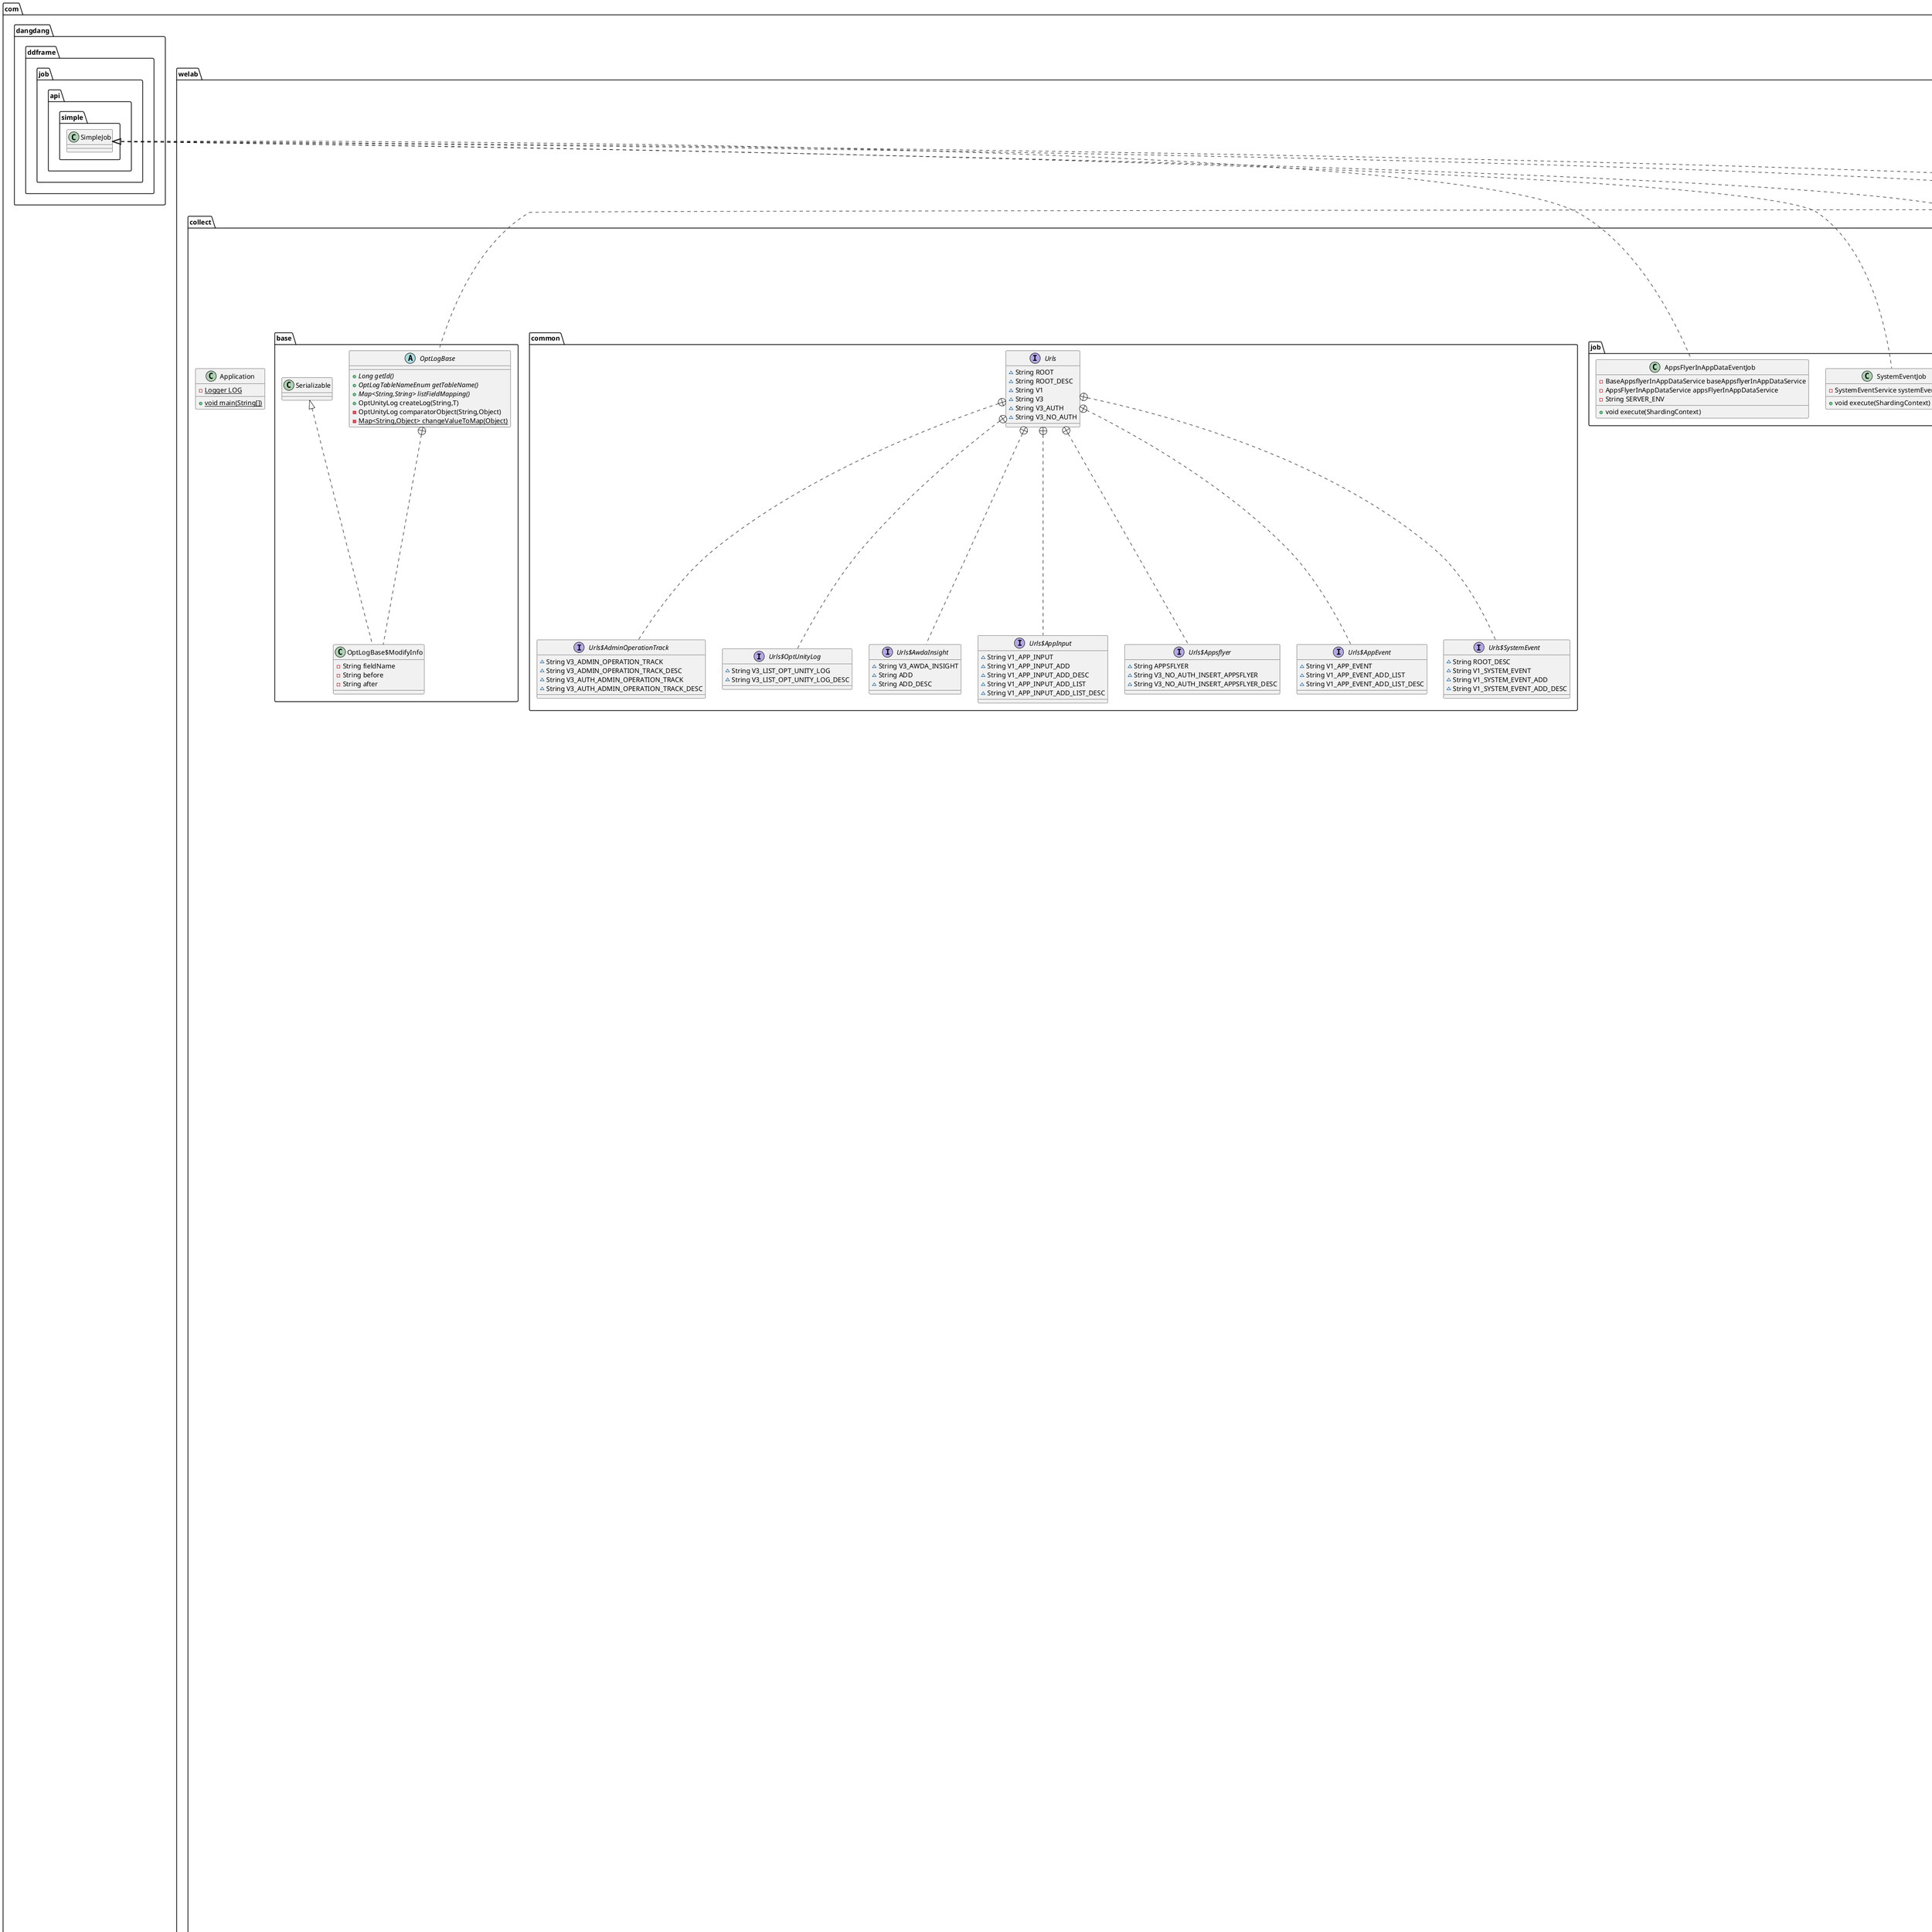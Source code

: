 @startuml
class com.welab.collect.dto.OptUnityLogDto {
- Long id
- Long bizId
- Long operatorAdminId
- String operatorEmail
- String operatorMobile
- Long createAdminId
- String creatorEmail
- String creatorMobile
- String operateType
- String unityContent
- Date createdAt
}
enum com.welab.collect.enums.OptLogOperateTypeEnum {
+  ADD
+  UPDATE
+  DELETE
- String type
- String desc
}
class com.welab.collect.controller.AppsflyerController {
- AppsflyerService appsFlyerService
- Logger log
+ Response insertAppsflyerData(AppsflyerDTO)
}
interface com.welab.collect.mapper.SystemEventMapper {
~ int deleteByPrimaryKey(Long)
~ int insert(SystemEvent)
~ int insertSelective(SystemEvent)
~ SystemEvent selectByPrimaryKey(Long)
~ int updateByPrimaryKeySelective(SystemEvent)
~ int updateByPrimaryKey(SystemEvent)
~ int inserts(List<SystemEvent>)
}
class com.welab.collect.app.service.AppsFlyerUninstallDataService {
- BaseAppsflyerUninstallDataService baseAppsflyerUninstallDataService
- AppsFlyerReportCmdExcute appsFlyerReportCmdExcute
- String UNINSTALL_DATA_URL
- String INSTALLS_DATA_URL
- String ORGANIC_UNINSTALL_DATA_URL
- String ORGANIC_INSTALLS_DATA_URL
+ void addReportDataList(String,String)
- void addReportDataList(String[],String)
}
interface com.welab.collect.mapper.AppsflyerPostAttributionMapper {
~ int inserts(List<AppsflyerPostAttribution>)
~ int insert(AppsflyerPostAttribution)
~ Date selectLatestReportDate()
}
class com.welab.collect.service.impl.CollectEventServiceImpl {
- JedisCluster jedisCluster
- BaseClickStatisticsService baseClickStatisticsService
- BaseAppEventService baseAppEventService
- BannerServiceFacade bannerServiceFacade
- NotificationServiceFacade notificationServiceFacade
- BaseAppEventDetailService baseAppEventDetailService
+ {static} String bannerRedisKey
+ {static} String notificationRedisKey
+ void addCollectEvent(CollectEventDTO)
- void saveAppEventDetail(CollectEventDTO,Long,Long)
- void putMarketingClick(CollectEventDTO,Byte)
+ void addCollectEvents(List<CollectEventDTO>)
}
class com.welab.collect.dto.OptUnityLog {
- Long id
- Long bizId
- String tableName
- Long operatorAdminId
- Long createAdminId
- String operateType
- String unityMatter
- String unityContent
- Date createdAt
- Date updatedAt
}
class com.welab.collect.test.base.SimpleTest {
# {static} Long USER_ID
# Logger log
+ <<Create>> SimpleTest()
}
class com.welab.collect.test.AppsFlyerReportlDataServiceTest {
- AppsFlyerUninstallDataService appsFlyerUninstallDataService
- AppsFlyerReportDataEventJob appsFlyerDataEventJob
- AppsFlyerInAppDataEventJob appsFlyerInAppDataEventJob
- AppsflyerPostAttributionJob appsflyerPostAttributionJob
+ void addReportDataList()
+ void job()
+ void appsFlyerInAppDataEventJob()
+ void appsflyerPostAttributionJob()
+ {static} void main(String[])
}
class com.welab.collect.controller.OptUnityLogController {
- OptUnityLogService optUnityLogService
+ Response<PageInfo<ListOptUnityLogVO>> listOptUnityLog(ListOptUnityLogDTO)
}
class com.welab.collect.Application {
- {static} Logger LOG
+ {static} void main(String[])
}
class com.welab.collect.app.service.AppsFlyerInAppDataService {
- BaseAppsflyerInAppDataService baseAppsflyerInAppDataService
- AppsFlyerReportCmdExcute appsFlyerReportCmdExcute
- String IN_APP_DATA_URL
- String ORGANIC_IN_APP_DATA_URL
+ void addReportDataList(String,String)
- void addReportDataList(String[],Boolean)
}
class com.welab.collect.dto.AppEventDto {
- String eventType
- Long consumeTime
}
class com.welab.collect.test.BaseAppInputServiceTest {
- BaseAppInputService baseAppInputService
- {static} String APP_INPUT_KEY
+ void add()
+ void addLisy()
}
class com.welab.collect.model.AppInput {
- Long id
- Long userId
- String key
- String value
- Date createdAt
+ Long getId()
+ void setId(Long)
+ Long getUserId()
+ void setUserId(Long)
+ String getKey()
+ void setKey(String)
+ String getValue()
+ void setValue(String)
+ Date getCreatedAt()
+ void setCreatedAt(Date)
+ {static} List<AppInput> toAppInput(AppInputListDto,Long)
+ {static} AppInput toAppInput(AppInputDto,Long)
}
class com.welab.collect.dto.AppInputDto {
- String key
- String value
- Long time
+ String getKey()
+ void setKey(String)
+ String getValue()
+ void setValue(String)
+ Long getTime()
+ void setTime(Long)
+ String toString()
}
class com.welab.collect.controller.AppInputController {
- BaseAppInputService baseAppInputService
+ Response addAppInput(Long,Long,AppInputDto)
+ Response addAppInputs(Long,Long,AppInputListDto)
}
class com.welab.collect.exception.CollectException {
- {static} long serialVersionUID
+ <<Create>> CollectException(Integer)
+ <<Create>> CollectException(Integer,String)
}
class com.welab.collect.dto.CollectEventDTO {
- {static} long serialVersionUID
- Long userId
- String eventType
- Long consumeTime
- Long orgId
- Long clickEventId
- String content
+ <<Create>> CollectEventDTO()
+ <<Create>> CollectEventDTO(Long,String)
+ <<Create>> CollectEventDTO(Long,String,Long)
}
interface com.welab.collect.service.CollectEventService {
~ void addCollectEvent(CollectEventDTO)
~ void addCollectEvents(List<CollectEventDTO>)
}
class com.welab.collect.service.impl.AppInputDubboServiceImpl {
- BaseAppInputService baseAppInputService
+ void addAppInput(AppInputListCmd)
}
class com.welab.collect.app.base.BaseAppsflyerPostAttributionService {
- AppsflyerPostAttributionMapper appsflyerPostAttributionMapper
+ void addAppsflyerInAppData(List<AppsflyerPostAttribution>)
+ void add(AppsflyerPostAttribution)
+ Date getLatestReportDate()
}
class com.welab.collect.app.command.AppsFlyerReportCmdExcute {
- String APP_ID
- String APPSFLYER_TOKEN
+ String getReportData(String,String,String)
}
class com.welab.collect.test.OptUnityLogServiceTest {
- OptUnityLogService optUnityLogService
+ void test_01_01_addOptUnityLog()
+ void test_02_01_listOptUnityLog()
+ void test_03_01_compareResult()
}
class com.welab.collect.test.OptUnityLogServiceTest$ObjA {
- Integer code
- String name
+ Long getId()
+ OptLogTableNameEnum getTableName()
+ Map<String,String> listFieldMapping()
}
class com.welab.collect.test.OptUnityLogServiceTest$ObjB {
- Integer code
- String name
+ Long getId()
+ OptLogTableNameEnum getTableName()
+ Map<String,String> listFieldMapping()
}
class com.welab.collect.test.SystemEventServiceTest {
- SystemEventService systemEventService
- {static} String MOBILE
- {static} String PLATFORM
- {static} String PATH
+ void pushRedis()
}
class com.welab.collect.util.TableNameUtil {
+ {static} String getAppEventName(Long)
+ {static} String getAppInputName(Long)
}
class com.welab.collect.app.base.BaseAppInputService {
- AppInputMapper appInputMapper
+ void add(List<AppInput>,Long)
+ void add(AppInput,Long)
}
interface com.welab.collect.mapper.AdminOperationTrackMapper {
~ int deleteByPrimaryKey(Long)
~ int insert(AdminOperationTrack)
~ int insertSelective(AdminOperationTrack)
~ AdminOperationTrack selectByPrimaryKey(Long)
~ int updateByPrimaryKeySelective(AdminOperationTrack)
~ int updateByPrimaryKey(AdminOperationTrack)
~ List<AdminOperationTrack> selectByPlatformName(String)
}
class com.welab.collect.model.SystemEvent {
- Long id
- Long userId
- String mobile
- String loanNumber
- String platform
- String path
- Date operatingTime
- Date createdAt
+ Long getId()
+ void setId(Long)
+ Long getUserId()
+ void setUserId(Long)
+ String getMobile()
+ void setMobile(String)
+ String getLoanNumber()
+ void setLoanNumber(String)
+ String getPlatform()
+ void setPlatform(String)
+ String getPath()
+ void setPath(String)
+ Date getOperatingTime()
+ void setOperatingTime(Date)
+ Date getCreatedAt()
+ void setCreatedAt(Date)
}
class com.welab.collect.test.CollectEventServiceImplTest {
- CollectEventServiceImpl collectEventService
- JedisCluster jedisCluster
- {static} Long CLICK_EVENT_ID
+ void addCollectEvent()
+ void addCollectEventBannerClick()
+ void addCollectEventNotificationClick()
}
class com.welab.collect.model.AppEvent {
- Long id
- Long userId
- String eventType
- Long consumeTime
- Date createdAt
+ Long getId()
+ void setId(Long)
+ Long getUserId()
+ void setUserId(Long)
+ String getEventType()
+ void setEventType(String)
+ Long getConsumeTime()
+ void setConsumeTime(Long)
+ Date getCreatedAt()
+ void setCreatedAt(Date)
}
class com.welab.collect.util.CsvLineUtil {
+ {static} String[] cvsField(String)
+ {static} void main(String[])
}
class com.welab.collect.test.base.AppsflyerTest {
+ {static} void main(String[])
}
class com.welab.collect.dto.AppInputDto {
- {static} long serialVersionUID
- String key
- String value
- Long time
+ String getKey()
+ void setKey(String)
+ String getValue()
+ void setValue(String)
+ Long getTime()
+ void setTime(Long)
+ String toString()
}
class com.welab.collect.dto.AppInputListDto {
- AppInputDto[] appInputDtos
- Long time
+ AppInputDto[] getAppInputDtos()
+ void setAppInputDtos(AppInputDto[])
+ Long getTime()
+ void setTime(Long)
+ String toString()
}
interface com.welab.collect.mapper.AppsflyerReportlDataMapper {
~ int inserts(List<AppsflyerReportlData>)
~ int insert(AppsflyerReportlData)
~ Date selectLatestReportDate()
}
class com.welab.collect.controller.AppEventController {
- BaseAppEventService baseAppEventService
+ Response addAppEvent(Long,Long,AppEventDto[])
- AppEvent[] toAppEvent(AppEventDto[],Long)
}
class com.welab.collect.dto.ListOptUnityLogCmd {
- Long bizId
- String tableName
- Long operatorAdminId
- Long createAdminId
- String operateType
- int convertUserInfoFlag
}
interface com.welab.collect.service.OptUnityLogService {
~ PageInfo<OptUnityLogDto> listOptUnityLog(PageRequestDTO<ListOptUnityLogCmd>)
~ Response addOptUnityLog(AddOptUnityLogCmd)
~ Response<OptUnityLog> compareAndCreateUpdateLog(OptLogBase,OptLogBase)
}
interface com.welab.collect.mapper.AppInputMapper {
~ int insert(AppInput,String)
~ int inserts(List<AppInput>,String)
}
class com.welab.collect.service.impl.AppsflyerServiceImpl {
- AppflyerDataMapper appflyerDataMapper
+ void insertAppsflyerToDB(AppflyerData)
}
class com.welab.collect.controller.AdminOperationTrackController {
- BaseAdminOperationTrackService adminOperationTrackService
+ Response addSystemEvent(Long,String,String,AdminOperationTrackDto)
+ Response<PageInfo<AdminOperationTrack>> getPageByPlatformName(String,Integer,Integer)
}
class com.welab.collect.config.Swagger2Config {
+ Docket createRestApi()
- ApiInfo apiInfo()
- List<Parameter> buildHeader()
}
class com.welab.collect.app.base.BaseClickStatisticsService {
- ClickStatisticsMapper clickStatisticsMapper
+ int insert(ClickStatistics)
}
class com.welab.collect.app.base.BaseAppsflyerInAppDataService {
- AppsflyerInAppDataMapper appsflyerInAppDataMapper
+ void addAppsflyerInAppData(List<AppsflyerInAppData>)
+ void add(AppsflyerInAppData)
+ Date getLatestReportDate()
}
class com.welab.collect.model.AppsflyerInAppData {
- Long id
- Boolean isOrganic
- String attributedTouchType
- Date attributedTouchTime
- Date installTime
- Date eventTime
- String eventName
- String eventValue
- String eventSource
- String partner
- String mediaSource
- String channel
- String campaign
- String campaignId
- String adset
- String adsetId
- String ad
- String adId
- String adType
- String siteId
- String subSiteId
- String subParam1
- String subParam2
- String costModel
- String costValue
- String costCurrency
- String region
- String countryCode
- String state
- String city
- String postalCode
- String dma
- String ip
- String wifi
- String operator
- String carrier
- String language
- String appsflyerId
- String advertisingId
- Long customerUserId
- String platform
- String osVersion
- String appVersion
- String sdkVersion
- String appId
- String isRetargeting
- String attributionLookback
- String isPrimaryAttribution
- String blockedReasonRule
- String conversionType
- String matchType
- String campaignType
- Date deviceDownloadTime
- String deviceModel
- String deviceCategory
- Date createdAt
+ <<Create>> AppsflyerInAppData()
+ <<Create>> AppsflyerInAppData(String[],Boolean)
+ Long getId()
+ void setId(Long)
+ Boolean getIsOrganic()
+ void setIsOrganic(Boolean)
+ String getAttributedTouchType()
+ void setAttributedTouchType(String)
+ Date getAttributedTouchTime()
+ void setAttributedTouchTime(Date)
+ Date getInstallTime()
+ void setInstallTime(Date)
+ Date getEventTime()
+ void setEventTime(Date)
+ String getEventName()
+ void setEventName(String)
+ String getEventValue()
+ void setEventValue(String)
+ String getEventSource()
+ void setEventSource(String)
+ String getPartner()
+ void setPartner(String)
+ String getMediaSource()
+ void setMediaSource(String)
+ String getChannel()
+ void setChannel(String)
+ String getCampaign()
+ void setCampaign(String)
+ String getCampaignId()
+ void setCampaignId(String)
+ String getAdset()
+ void setAdset(String)
+ String getAdsetId()
+ void setAdsetId(String)
+ String getAd()
+ void setAd(String)
+ String getAdId()
+ void setAdId(String)
+ String getAdType()
+ void setAdType(String)
+ String getSiteId()
+ void setSiteId(String)
+ String getSubSiteId()
+ void setSubSiteId(String)
+ String getSubParam1()
+ void setSubParam1(String)
+ String getSubParam2()
+ void setSubParam2(String)
+ String getCostModel()
+ void setCostModel(String)
+ String getCostValue()
+ void setCostValue(String)
+ String getCostCurrency()
+ void setCostCurrency(String)
+ String getRegion()
+ void setRegion(String)
+ String getCountryCode()
+ void setCountryCode(String)
+ String getState()
+ void setState(String)
+ String getCity()
+ void setCity(String)
+ String getPostalCode()
+ void setPostalCode(String)
+ String getDma()
+ void setDma(String)
+ String getIp()
+ void setIp(String)
+ String getWifi()
+ void setWifi(String)
+ String getOperator()
+ void setOperator(String)
+ String getCarrier()
+ void setCarrier(String)
+ String getLanguage()
+ void setLanguage(String)
+ String getAppsflyerId()
+ void setAppsflyerId(String)
+ String getAdvertisingId()
+ void setAdvertisingId(String)
+ Long getCustomerUserId()
+ void setCustomerUserId(Long)
+ String getPlatform()
+ void setPlatform(String)
+ String getOsVersion()
+ void setOsVersion(String)
+ String getAppVersion()
+ void setAppVersion(String)
+ String getSdkVersion()
+ void setSdkVersion(String)
+ String getAppId()
+ void setAppId(String)
+ String getIsRetargeting()
+ void setIsRetargeting(String)
+ String getAttributionLookback()
+ void setAttributionLookback(String)
+ String getIsPrimaryAttribution()
+ void setIsPrimaryAttribution(String)
+ String getBlockedReasonRule()
+ void setBlockedReasonRule(String)
+ String getConversionType()
+ void setConversionType(String)
+ String getMatchType()
+ void setMatchType(String)
+ String getCampaignType()
+ void setCampaignType(String)
+ Date getDeviceDownloadTime()
+ void setDeviceDownloadTime(Date)
+ String getDeviceModel()
+ void setDeviceModel(String)
+ String getDeviceCategory()
+ void setDeviceCategory(String)
+ Date getCreatedAt()
+ void setCreatedAt(Date)
}
class com.welab.collect.job.AppsFlyerInAppDataEventJob {
- BaseAppsflyerInAppDataService baseAppsflyerInAppDataService
- AppsFlyerInAppDataService appsFlyerInAppDataService
- String SERVER_ENV
+ void execute(ShardingContext)
}
class com.welab.collect.model.AppEventDetail {
- Long id
- Long appEventId
- Integer type
- String content
- Date createdAt
- Date updatedAt
+ Long getId()
+ void setId(Long)
+ Long getAppEventId()
+ void setAppEventId(Long)
+ Integer getType()
+ void setType(Integer)
+ String getContent()
+ void setContent(String)
+ Date getCreatedAt()
+ void setCreatedAt(Date)
+ Date getUpdatedAt()
+ void setUpdatedAt(Date)
}
class com.welab.collect.dto.AppInputListDto {
- {static} long serialVersionUID
- AppInputDto[] appInputDtos
- Long time
}
class com.welab.collect.test.BaseAdminOperationTrackServiceTest {
- BaseAdminOperationTrackService adminOperationTrackService
+ void addAdminOperationTrack()
+ void getPageByPlatformName()
}
class com.welab.collect.job.AppsflyerPostAttributionJob {
- BaseAppsflyerPostAttributionService baseAppsflyerPostAttributionService
- AppsflyerPostAttributionService appsflyerPostAttributionService
- String SERVER_ENV
+ void execute(ShardingContext)
}
class com.welab.collect.filter.LogFilter {
- {static} Logger LOGGER
- {static} String NOTIFICATION_PREFIX
- {static} String REQUEST_PREFIX
- {static} String RESPONSE_PREFIX
- AtomicLong _id
# void doFilterInternal(HttpServletRequest,HttpServletResponse,FilterChain)
+ void destroy()
- void log(StringBuilder)
- StringBuilder prefixId(StringBuilder,long)
- void printRequestLine(StringBuilder,String,long,String,String)
- void printResponseLine(StringBuilder,String,long,int)
- void printPrefixedHeaders(StringBuilder,long,String,HttpServletRequest)
}
class com.welab.collect.model.AdminOperationTrack {
- Long id
- Long adminId
- String mobile
- String email
- String platformName
- String activity
- String activityDesc
- Date createdAt
+ Long getId()
+ void setId(Long)
+ Long getAdminId()
+ void setAdminId(Long)
+ String getMobile()
+ void setMobile(String)
+ String getEmail()
+ void setEmail(String)
+ String getPlatformName()
+ void setPlatformName(String)
+ String getActivity()
+ void setActivity(String)
+ String getActivityDesc()
+ void setActivityDesc(String)
+ Date getCreatedAt()
+ void setCreatedAt(Date)
}
class com.welab.collect.app.base.BaseSystemEventService {
- SystemEventMapper systemEventMapper
+ int inserts(List<SystemEvent>)
}
class com.welab.collect.model.AppflyerData {
- Long id
- Long orgId
- String deviceModel
- Date eventTime
- Boolean wifi
- String countryCode
- String platform
- String city
- String apiVersion
- Boolean isRetargeting
- String customerUserId
- Date createdAt
- Date updatedAt
- String eventvalue
- String operator
- String carrier
- String keywordMatchType
- String deeplinkUrl
- String phoneNumber
- String loanNumber
- Long userId
- String mediaSource
- String partner
- String channel
- String campaign
- String campaignId
- String deviceCategory
- String ip
- String postalCode
- String siteId
+ Long getId()
+ void setId(Long)
+ Long getOrgId()
+ void setOrgId(Long)
+ String getDeviceModel()
+ void setDeviceModel(String)
+ Date getEventTime()
+ void setEventTime(Date)
+ Boolean getWifi()
+ void setWifi(Boolean)
+ String getCountryCode()
+ void setCountryCode(String)
+ String getPlatform()
+ void setPlatform(String)
+ String getCity()
+ void setCity(String)
+ String getApiVersion()
+ void setApiVersion(String)
+ Boolean getIsRetargeting()
+ void setIsRetargeting(Boolean)
+ String getCustomerUserId()
+ void setCustomerUserId(String)
+ Date getCreatedAt()
+ void setCreatedAt(Date)
+ Date getUpdatedAt()
+ void setUpdatedAt(Date)
+ String getEventvalue()
+ void setEventvalue(String)
+ String getOperator()
+ void setOperator(String)
+ String getCarrier()
+ void setCarrier(String)
+ String getKeywordMatchType()
+ void setKeywordMatchType(String)
+ String getDeeplinkUrl()
+ void setDeeplinkUrl(String)
+ String getPhoneNumber()
+ void setPhoneNumber(String)
+ String getLoanNumber()
+ void setLoanNumber(String)
+ Long getUserId()
+ void setUserId(Long)
+ String getMediaSource()
+ void setMediaSource(String)
+ String getPartner()
+ void setPartner(String)
+ String getChannel()
+ void setChannel(String)
+ String getCampaign()
+ void setCampaign(String)
+ String getCampaignId()
+ void setCampaignId(String)
+ String getDeviceCategory()
+ void setDeviceCategory(String)
+ String getIp()
+ void setIp(String)
+ String getPostalCode()
+ void setPostalCode(String)
+ String getSiteId()
+ void setSiteId(String)
}
class com.welab.collect.dto.AdminOperationTrackDto {
- String email
- String activity
- String activityDesc
}
class com.welab.collect.controller.AwdaInsightController {
- BaseAwdaInsightService baseAwdaInsightService
+ Response addAwdaInsight(Long,AwdaInsight)
}
class com.welab.collect.app.service.SystemEventService {
- BaseSystemEventService systemEventService
- JedisCluster jedisCluster
- {static} String PREFIX
- {static} String PREFIX_LOCK
- {static} Integer MAX_LEN
- {static} Integer LOCK_TIME
+ Long pushRedis(SystemEvent)
+ List<SystemEvent> getSystemEvents(int)
+ int addSystemEvent(List<SystemEvent>)
}
interface com.welab.collect.mapper.AppsflyerInAppDataMapper {
~ int inserts(List<AppsflyerInAppData>)
~ int insert(AppsflyerInAppData)
~ Date selectLatestReportDate()
}
class com.welab.collect.model.ClickStatistics {
- Long id
- Long userId
- Long clickId
- Byte type
- Date createdAt
}
class com.welab.collect.dto.AwdaInsightDTO {
- Long userId
- String pageTitle
}
class com.welab.collect.controller.SystemEventController {
- SystemEventService systemEventService
+ Response addSystemEvent(Long,String,String,SystemEventDto)
- SystemEvent toSystemEvent(SystemEventDto,Long,String,String)
}
class com.welab.collect.test.BaseAppEventServiceTest {
- BaseAppEventService baseAppEventService
+ void addAppEvents()
+ void addAppEvent()
}
enum com.welab.collect.enums.OptLogTableNameEnum {
+  COLLECTION_RULE
+  TASK_ASSIGN_RULE
+  REPAY_CHANNEL
+  MARKETING_PARTNER_LIST
+  FINANCE_CREDIT_USER_ACCOUNT
+  KOMODO_CREDIT_USER_BLACKLIST
+  MARKETING_AHASS_OPT_RULE
+  MARKETING_BACKSTAGE_CONFIGS
+  MARKETING_INSURANCE_CONFIG
+  FINANCE_INSURANCE_RECORD
+  FINANCE_CREDIT_CONFIG
+  MARKETING_CREDIT_LIMIT_APPLY_CONFIG
+  WORKORDER_ISSUE
+  FUND_MATCH_RULE_TOB
+  APPROVAL_APPROVAL_KYC_CONFIG
+  FINANCE_CREDIT_USER_ACCOUNT_INFO
+  APPROVAL_GOLD_FISH_CRITERIA
+  COLLECTION_BUYER_INFO
+  KOMODO_TB_RATE_CONFIG
+  APPROVAL_APPROVAL_SCORE_CONFIG
+  APPROVAL_APPROVAL_CONFIG
+  KOMODO_CONFIGS
- String tableName
}
class com.welab.collect.dto.ListOptUnityLogDTO {
- Long bizId
- String tableName
- Integer pageSize
- Integer pageNum
}
enum com.welab.collect.enums.CollectEventTypesEnum {
+  LOGIN_SUCCESS
+  LOGIN_FAIL
+  PASSWORD_FAIL
+  PASSWORD_UPDATE
+  PASSWORD_ADD
+  OPEN_APP
+  BACK_APP
+  PROMOTION_CODE_SUCCESS
+  PROMOTION_CODE_FAIL
+  ADD_USER_PROFILES
+  USER_PROFILES_POSTCODE
+  ADD_WORK_PROFILES
+  WORK_PROFILES_POSTCODE
+  ADD_CONTACTS
+  LIVING_SUCCESS
+  LIVING_FAIL
+  REPAYMENT_PAGE
+  PROMOTION_INFO_PAGE
+  LONG_TENOR_PAGE
+  SHORT_TENOR_PAGE
+  BANNER_CLICK
+  NOTIFICATION_CLICK
- String typeName
- String typeValue
- <<Create>> CollectEventTypesEnum(String,String)
+ String getTypeValue()
+ {static} String getTypeValue(CollectEventTypesEnum)
}
class com.welab.collect.app.facade.marketing.NotificationServiceFacade {
- NotificationService notificationService
+ void updateNotificationTotalClick(String)
}
class com.welab.collect.model.AwdaInsight {
- Long id
- Long userId
- String pageTitle
- Date createdAt
+ Long getId()
+ void setId(Long)
+ Long getUserId()
+ void setUserId(Long)
+ String getPageTitle()
+ void setPageTitle(String)
+ Date getCreatedAt()
+ void setCreatedAt(Date)
}
class com.welab.collect.app.base.BaseAwdaInsightService {
- AwdaInsightMapper awdaInsightMapper
+ int insert(AwdaInsight)
+ AwdaInsight selectOneByUserId(Long)
}
interface com.welab.collect.mapper.AppEventMapper {
~ int insert(AppEvent,String)
}
class com.welab.collect.job.TransferData2MonthTableJob {
- WelabSeaDynamicDbService welabSeaDynamicDbService
- JdbcTemplate jdbcTemplate
+ void execute(ShardingContext)
}
interface com.welab.collect.common.Urls {
~ String ROOT
~ String ROOT_DESC
~ String V1
~ String V3
~ String V3_AUTH
~ String V3_NO_AUTH
}
interface com.welab.collect.common.Urls$AppInput {
~ String V1_APP_INPUT
~ String V1_APP_INPUT_ADD
~ String V1_APP_INPUT_ADD_DESC
~ String V1_APP_INPUT_ADD_LIST
~ String V1_APP_INPUT_ADD_LIST_DESC
}
interface com.welab.collect.common.Urls$Appsflyer {
~ String APPSFLYER
~ String V3_NO_AUTH_INSERT_APPSFLYER
~ String V3_NO_AUTH_INSERT_APPSFLYER_DESC
}
interface com.welab.collect.common.Urls$AppEvent {
~ String V1_APP_EVENT
~ String V1_APP_EVENT_ADD_LIST
~ String V1_APP_EVENT_ADD_LIST_DESC
}
interface com.welab.collect.common.Urls$SystemEvent {
~ String ROOT_DESC
~ String V1_SYSTEM_EVENT
~ String V1_SYSTEM_EVENT_ADD
~ String V1_SYSTEM_EVENT_ADD_DESC
}
interface com.welab.collect.common.Urls$AdminOperationTrack {
~ String V3_ADMIN_OPERATION_TRACK
~ String V3_ADMIN_OPERATION_TRACK_DESC
~ String V3_AUTH_ADMIN_OPERATION_TRACK
~ String V3_AUTH_ADMIN_OPERATION_TRACK_DESC
}
interface com.welab.collect.common.Urls$OptUnityLog {
~ String V3_LIST_OPT_UNITY_LOG
~ String V3_LIST_OPT_UNITY_LOG_DESC
}
interface com.welab.collect.common.Urls$AwdaInsight {
~ String V3_AWDA_INSIGHT
~ String ADD
~ String ADD_DESC
}
class com.welab.collect.model.AppsflyerPostAttribution {
- Long id
- String dataSource
- String attributedTouchType
- Date attributedTouchTime
- Date installTime
- Date eventTime
- String eventName
- String eventValue
- String eventSource
- String partner
- String mediaSource
- String channel
- String campaign
- String campaignId
- String adset
- String adsetId
- String ad
- String adId
- String adType
- String siteId
- String subSiteId
- String subParam1
- String subParam2
- String costModel
- String costValue
- String costCurrency
- String region
- String countryCode
- String state
- String city
- String postalCode
- String dma
- String ip
- String wifi
- String operator
- String carrier
- String language
- String appsflyerId
- String advertisingId
- Long customerUserId
- String platform
- String osVersion
- String appVersion
- String sdkVersion
- String appId
- String isRetargeting
- String attributionLookback
- String isPrimaryAttribution
- Date detectionDate
- Date googlePlayClickTime
- String matchType
- Date googlePlayInstallBeginTime
- String fraudReason
- String rejectedReason
- String deviceModel
- String fraudReasons
- String fraudSubReason
- Date installTimeTz
- String deviceCategory
- Date eventTimeTz
- Date createdAt
+ <<Create>> AppsflyerPostAttribution()
+ <<Create>> AppsflyerPostAttribution(String[],String)
+ Long getId()
+ void setId(Long)
+ String getDataSource()
+ void setDataSource(String)
+ String getAttributedTouchType()
+ void setAttributedTouchType(String)
+ Date getAttributedTouchTime()
+ void setAttributedTouchTime(Date)
+ Date getInstallTime()
+ void setInstallTime(Date)
+ Date getEventTime()
+ void setEventTime(Date)
+ String getEventName()
+ void setEventName(String)
+ String getEventValue()
+ void setEventValue(String)
+ String getEventSource()
+ void setEventSource(String)
+ String getPartner()
+ void setPartner(String)
+ String getMediaSource()
+ void setMediaSource(String)
+ String getChannel()
+ void setChannel(String)
+ String getCampaign()
+ void setCampaign(String)
+ String getCampaignId()
+ void setCampaignId(String)
+ String getAdset()
+ void setAdset(String)
+ String getAdsetId()
+ void setAdsetId(String)
+ String getAd()
+ void setAd(String)
+ String getAdId()
+ void setAdId(String)
+ String getAdType()
+ void setAdType(String)
+ String getSiteId()
+ void setSiteId(String)
+ String getSubSiteId()
+ void setSubSiteId(String)
+ String getSubParam1()
+ void setSubParam1(String)
+ String getSubParam2()
+ void setSubParam2(String)
+ String getCostModel()
+ void setCostModel(String)
+ String getCostValue()
+ void setCostValue(String)
+ String getCostCurrency()
+ void setCostCurrency(String)
+ String getRegion()
+ void setRegion(String)
+ String getCountryCode()
+ void setCountryCode(String)
+ String getState()
+ void setState(String)
+ String getCity()
+ void setCity(String)
+ String getPostalCode()
+ void setPostalCode(String)
+ String getDma()
+ void setDma(String)
+ String getIp()
+ void setIp(String)
+ String getWifi()
+ void setWifi(String)
+ String getOperator()
+ void setOperator(String)
+ String getCarrier()
+ void setCarrier(String)
+ String getLanguage()
+ void setLanguage(String)
+ String getAppsflyerId()
+ void setAppsflyerId(String)
+ String getAdvertisingId()
+ void setAdvertisingId(String)
+ Long getCustomerUserId()
+ void setCustomerUserId(Long)
+ String getPlatform()
+ void setPlatform(String)
+ String getOsVersion()
+ void setOsVersion(String)
+ String getAppVersion()
+ void setAppVersion(String)
+ String getSdkVersion()
+ void setSdkVersion(String)
+ String getAppId()
+ void setAppId(String)
+ String getIsRetargeting()
+ void setIsRetargeting(String)
+ String getAttributionLookback()
+ void setAttributionLookback(String)
+ String getIsPrimaryAttribution()
+ void setIsPrimaryAttribution(String)
+ Date getDetectionDate()
+ void setDetectionDate(Date)
+ Date getGooglePlayClickTime()
+ void setGooglePlayClickTime(Date)
+ String getMatchType()
+ void setMatchType(String)
+ Date getGooglePlayInstallBeginTime()
+ void setGooglePlayInstallBeginTime(Date)
+ String getFraudReason()
+ void setFraudReason(String)
+ String getRejectedReason()
+ void setRejectedReason(String)
+ String getDeviceModel()
+ void setDeviceModel(String)
+ String getFraudReasons()
+ void setFraudReasons(String)
+ Date getCreatedAt()
+ void setCreatedAt(Date)
+ String getFraudSubReason()
+ void setFraudSubReason(String)
+ Date getInstallTimeTz()
+ void setInstallTimeTz(Date)
+ String getDeviceCategory()
+ void setDeviceCategory(String)
+ Date getEventTimeTz()
+ void setEventTimeTz(Date)
}
class com.welab.collect.app.service.AppsflyerPostAttributionService {
- BaseAppsflyerPostAttributionService baseAppsflyerPostAttributionService
- AppsFlyerReportCmdExcute appsFlyerReportCmdExcute
- String POST_ATTRIBUTION_INSTALLS_URL
- String POST_ATTRIBUTION_IN_APP_URL
+ void addReportDataList(String,String)
- void addReportDataList(String[],String)
}
enum com.welab.collect.enums.YesNotEnum {
+  YES
+  NOT
+ int val
}
class com.welab.collect.app.base.BaseAppEventDetailService {
- AppEventDetailMapper appEventDetailMapper
+ void save(AppEventDetail)
}
class com.welab.collect.app.base.BaseAppsflyerUninstallDataService {
- AppsflyerReportlDataMapper appsflyerReportlDataMapper
+ void addAppsflyerReportlData(List<AppsflyerReportlData>)
+ void add(AppsflyerReportlData)
+ Date getLatestReportDate()
}
class com.welab.collect.app.base.BaseAdminOperationTrackService {
- AdminOperationTrackMapper adminOperationTrackMapper
+ Long addAdminOperationTrack(AdminOperationTrack)
+ PageInfo<AdminOperationTrack> getPageByPlatformName(String,int,int)
}
class com.welab.collect.model.AppflyerDataExample {
# String orderByClause
# boolean distinct
# List<Criteria> oredCriteria
+ <<Create>> AppflyerDataExample()
+ void setOrderByClause(String)
+ String getOrderByClause()
+ void setDistinct(boolean)
+ boolean isDistinct()
+ List<Criteria> getOredCriteria()
+ void or(Criteria)
+ Criteria or()
+ Criteria createCriteria()
# Criteria createCriteriaInternal()
+ void clear()
}
abstract class com.welab.collect.model.AppflyerDataExample$GeneratedCriteria {
# List<Criterion> criteria
# <<Create>> GeneratedCriteria()
+ boolean isValid()
+ List<Criterion> getAllCriteria()
+ List<Criterion> getCriteria()
# void addCriterion(String)
# void addCriterion(String,Object,String)
# void addCriterion(String,Object,Object,String)
+ Criteria andIdIsNull()
+ Criteria andIdIsNotNull()
+ Criteria andIdEqualTo(Long)
+ Criteria andIdNotEqualTo(Long)
+ Criteria andIdGreaterThan(Long)
+ Criteria andIdGreaterThanOrEqualTo(Long)
+ Criteria andIdLessThan(Long)
+ Criteria andIdLessThanOrEqualTo(Long)
+ Criteria andIdIn(List<Long>)
+ Criteria andIdNotIn(List<Long>)
+ Criteria andIdBetween(Long,Long)
+ Criteria andIdNotBetween(Long,Long)
+ Criteria andOrgIdIsNull()
+ Criteria andOrgIdIsNotNull()
+ Criteria andOrgIdEqualTo(Long)
+ Criteria andOrgIdNotEqualTo(Long)
+ Criteria andOrgIdGreaterThan(Long)
+ Criteria andOrgIdGreaterThanOrEqualTo(Long)
+ Criteria andOrgIdLessThan(Long)
+ Criteria andOrgIdLessThanOrEqualTo(Long)
+ Criteria andOrgIdIn(List<Long>)
+ Criteria andOrgIdNotIn(List<Long>)
+ Criteria andOrgIdBetween(Long,Long)
+ Criteria andOrgIdNotBetween(Long,Long)
+ Criteria andDeviceModelIsNull()
+ Criteria andDeviceModelIsNotNull()
+ Criteria andDeviceModelEqualTo(String)
+ Criteria andDeviceModelNotEqualTo(String)
+ Criteria andDeviceModelGreaterThan(String)
+ Criteria andDeviceModelGreaterThanOrEqualTo(String)
+ Criteria andDeviceModelLessThan(String)
+ Criteria andDeviceModelLessThanOrEqualTo(String)
+ Criteria andDeviceModelLike(String)
+ Criteria andDeviceModelNotLike(String)
+ Criteria andDeviceModelIn(List<String>)
+ Criteria andDeviceModelNotIn(List<String>)
+ Criteria andDeviceModelBetween(String,String)
+ Criteria andDeviceModelNotBetween(String,String)
+ Criteria andEventTimeIsNull()
+ Criteria andEventTimeIsNotNull()
+ Criteria andEventTimeEqualTo(Date)
+ Criteria andEventTimeNotEqualTo(Date)
+ Criteria andEventTimeGreaterThan(Date)
+ Criteria andEventTimeGreaterThanOrEqualTo(Date)
+ Criteria andEventTimeLessThan(Date)
+ Criteria andEventTimeLessThanOrEqualTo(Date)
+ Criteria andEventTimeIn(List<Date>)
+ Criteria andEventTimeNotIn(List<Date>)
+ Criteria andEventTimeBetween(Date,Date)
+ Criteria andEventTimeNotBetween(Date,Date)
+ Criteria andWifiIsNull()
+ Criteria andWifiIsNotNull()
+ Criteria andWifiEqualTo(Boolean)
+ Criteria andWifiNotEqualTo(Boolean)
+ Criteria andWifiGreaterThan(Boolean)
+ Criteria andWifiGreaterThanOrEqualTo(Boolean)
+ Criteria andWifiLessThan(Boolean)
+ Criteria andWifiLessThanOrEqualTo(Boolean)
+ Criteria andWifiIn(List<Boolean>)
+ Criteria andWifiNotIn(List<Boolean>)
+ Criteria andWifiBetween(Boolean,Boolean)
+ Criteria andWifiNotBetween(Boolean,Boolean)
+ Criteria andCountryCodeIsNull()
+ Criteria andCountryCodeIsNotNull()
+ Criteria andCountryCodeEqualTo(String)
+ Criteria andCountryCodeNotEqualTo(String)
+ Criteria andCountryCodeGreaterThan(String)
+ Criteria andCountryCodeGreaterThanOrEqualTo(String)
+ Criteria andCountryCodeLessThan(String)
+ Criteria andCountryCodeLessThanOrEqualTo(String)
+ Criteria andCountryCodeLike(String)
+ Criteria andCountryCodeNotLike(String)
+ Criteria andCountryCodeIn(List<String>)
+ Criteria andCountryCodeNotIn(List<String>)
+ Criteria andCountryCodeBetween(String,String)
+ Criteria andCountryCodeNotBetween(String,String)
+ Criteria andPlatformIsNull()
+ Criteria andPlatformIsNotNull()
+ Criteria andPlatformEqualTo(String)
+ Criteria andPlatformNotEqualTo(String)
+ Criteria andPlatformGreaterThan(String)
+ Criteria andPlatformGreaterThanOrEqualTo(String)
+ Criteria andPlatformLessThan(String)
+ Criteria andPlatformLessThanOrEqualTo(String)
+ Criteria andPlatformLike(String)
+ Criteria andPlatformNotLike(String)
+ Criteria andPlatformIn(List<String>)
+ Criteria andPlatformNotIn(List<String>)
+ Criteria andPlatformBetween(String,String)
+ Criteria andPlatformNotBetween(String,String)
+ Criteria andCityIsNull()
+ Criteria andCityIsNotNull()
+ Criteria andCityEqualTo(String)
+ Criteria andCityNotEqualTo(String)
+ Criteria andCityGreaterThan(String)
+ Criteria andCityGreaterThanOrEqualTo(String)
+ Criteria andCityLessThan(String)
+ Criteria andCityLessThanOrEqualTo(String)
+ Criteria andCityLike(String)
+ Criteria andCityNotLike(String)
+ Criteria andCityIn(List<String>)
+ Criteria andCityNotIn(List<String>)
+ Criteria andCityBetween(String,String)
+ Criteria andCityNotBetween(String,String)
+ Criteria andApiVersionIsNull()
+ Criteria andApiVersionIsNotNull()
+ Criteria andApiVersionEqualTo(String)
+ Criteria andApiVersionNotEqualTo(String)
+ Criteria andApiVersionGreaterThan(String)
+ Criteria andApiVersionGreaterThanOrEqualTo(String)
+ Criteria andApiVersionLessThan(String)
+ Criteria andApiVersionLessThanOrEqualTo(String)
+ Criteria andApiVersionLike(String)
+ Criteria andApiVersionNotLike(String)
+ Criteria andApiVersionIn(List<String>)
+ Criteria andApiVersionNotIn(List<String>)
+ Criteria andApiVersionBetween(String,String)
+ Criteria andApiVersionNotBetween(String,String)
+ Criteria andIsRetargetingIsNull()
+ Criteria andIsRetargetingIsNotNull()
+ Criteria andIsRetargetingEqualTo(Boolean)
+ Criteria andIsRetargetingNotEqualTo(Boolean)
+ Criteria andIsRetargetingGreaterThan(Boolean)
+ Criteria andIsRetargetingGreaterThanOrEqualTo(Boolean)
+ Criteria andIsRetargetingLessThan(Boolean)
+ Criteria andIsRetargetingLessThanOrEqualTo(Boolean)
+ Criteria andIsRetargetingIn(List<Boolean>)
+ Criteria andIsRetargetingNotIn(List<Boolean>)
+ Criteria andIsRetargetingBetween(Boolean,Boolean)
+ Criteria andIsRetargetingNotBetween(Boolean,Boolean)
+ Criteria andCustomerUserIdIsNull()
+ Criteria andCustomerUserIdIsNotNull()
+ Criteria andCustomerUserIdEqualTo(String)
+ Criteria andCustomerUserIdNotEqualTo(String)
+ Criteria andCustomerUserIdGreaterThan(String)
+ Criteria andCustomerUserIdGreaterThanOrEqualTo(String)
+ Criteria andCustomerUserIdLessThan(String)
+ Criteria andCustomerUserIdLessThanOrEqualTo(String)
+ Criteria andCustomerUserIdLike(String)
+ Criteria andCustomerUserIdNotLike(String)
+ Criteria andCustomerUserIdIn(List<String>)
+ Criteria andCustomerUserIdNotIn(List<String>)
+ Criteria andCustomerUserIdBetween(String,String)
+ Criteria andCustomerUserIdNotBetween(String,String)
+ Criteria andCreatedAtIsNull()
+ Criteria andCreatedAtIsNotNull()
+ Criteria andCreatedAtEqualTo(Date)
+ Criteria andCreatedAtNotEqualTo(Date)
+ Criteria andCreatedAtGreaterThan(Date)
+ Criteria andCreatedAtGreaterThanOrEqualTo(Date)
+ Criteria andCreatedAtLessThan(Date)
+ Criteria andCreatedAtLessThanOrEqualTo(Date)
+ Criteria andCreatedAtIn(List<Date>)
+ Criteria andCreatedAtNotIn(List<Date>)
+ Criteria andCreatedAtBetween(Date,Date)
+ Criteria andCreatedAtNotBetween(Date,Date)
+ Criteria andUpdatedAtIsNull()
+ Criteria andUpdatedAtIsNotNull()
+ Criteria andUpdatedAtEqualTo(Date)
+ Criteria andUpdatedAtNotEqualTo(Date)
+ Criteria andUpdatedAtGreaterThan(Date)
+ Criteria andUpdatedAtGreaterThanOrEqualTo(Date)
+ Criteria andUpdatedAtLessThan(Date)
+ Criteria andUpdatedAtLessThanOrEqualTo(Date)
+ Criteria andUpdatedAtIn(List<Date>)
+ Criteria andUpdatedAtNotIn(List<Date>)
+ Criteria andUpdatedAtBetween(Date,Date)
+ Criteria andUpdatedAtNotBetween(Date,Date)
+ Criteria andEventvalueIsNull()
+ Criteria andEventvalueIsNotNull()
+ Criteria andEventvalueEqualTo(String)
+ Criteria andEventvalueNotEqualTo(String)
+ Criteria andEventvalueGreaterThan(String)
+ Criteria andEventvalueGreaterThanOrEqualTo(String)
+ Criteria andEventvalueLessThan(String)
+ Criteria andEventvalueLessThanOrEqualTo(String)
+ Criteria andEventvalueLike(String)
+ Criteria andEventvalueNotLike(String)
+ Criteria andEventvalueIn(List<String>)
+ Criteria andEventvalueNotIn(List<String>)
+ Criteria andEventvalueBetween(String,String)
+ Criteria andEventvalueNotBetween(String,String)
+ Criteria andOperatorIsNull()
+ Criteria andOperatorIsNotNull()
+ Criteria andOperatorEqualTo(String)
+ Criteria andOperatorNotEqualTo(String)
+ Criteria andOperatorGreaterThan(String)
+ Criteria andOperatorGreaterThanOrEqualTo(String)
+ Criteria andOperatorLessThan(String)
+ Criteria andOperatorLessThanOrEqualTo(String)
+ Criteria andOperatorLike(String)
+ Criteria andOperatorNotLike(String)
+ Criteria andOperatorIn(List<String>)
+ Criteria andOperatorNotIn(List<String>)
+ Criteria andOperatorBetween(String,String)
+ Criteria andOperatorNotBetween(String,String)
+ Criteria andCarrierIsNull()
+ Criteria andCarrierIsNotNull()
+ Criteria andCarrierEqualTo(String)
+ Criteria andCarrierNotEqualTo(String)
+ Criteria andCarrierGreaterThan(String)
+ Criteria andCarrierGreaterThanOrEqualTo(String)
+ Criteria andCarrierLessThan(String)
+ Criteria andCarrierLessThanOrEqualTo(String)
+ Criteria andCarrierLike(String)
+ Criteria andCarrierNotLike(String)
+ Criteria andCarrierIn(List<String>)
+ Criteria andCarrierNotIn(List<String>)
+ Criteria andCarrierBetween(String,String)
+ Criteria andCarrierNotBetween(String,String)
+ Criteria andKeywordMatchTypeIsNull()
+ Criteria andKeywordMatchTypeIsNotNull()
+ Criteria andKeywordMatchTypeEqualTo(String)
+ Criteria andKeywordMatchTypeNotEqualTo(String)
+ Criteria andKeywordMatchTypeGreaterThan(String)
+ Criteria andKeywordMatchTypeGreaterThanOrEqualTo(String)
+ Criteria andKeywordMatchTypeLessThan(String)
+ Criteria andKeywordMatchTypeLessThanOrEqualTo(String)
+ Criteria andKeywordMatchTypeLike(String)
+ Criteria andKeywordMatchTypeNotLike(String)
+ Criteria andKeywordMatchTypeIn(List<String>)
+ Criteria andKeywordMatchTypeNotIn(List<String>)
+ Criteria andKeywordMatchTypeBetween(String,String)
+ Criteria andKeywordMatchTypeNotBetween(String,String)
+ Criteria andDeeplinkUrlIsNull()
+ Criteria andDeeplinkUrlIsNotNull()
+ Criteria andDeeplinkUrlEqualTo(String)
+ Criteria andDeeplinkUrlNotEqualTo(String)
+ Criteria andDeeplinkUrlGreaterThan(String)
+ Criteria andDeeplinkUrlGreaterThanOrEqualTo(String)
+ Criteria andDeeplinkUrlLessThan(String)
+ Criteria andDeeplinkUrlLessThanOrEqualTo(String)
+ Criteria andDeeplinkUrlLike(String)
+ Criteria andDeeplinkUrlNotLike(String)
+ Criteria andDeeplinkUrlIn(List<String>)
+ Criteria andDeeplinkUrlNotIn(List<String>)
+ Criteria andDeeplinkUrlBetween(String,String)
+ Criteria andDeeplinkUrlNotBetween(String,String)
+ Criteria andPhoneNumberIsNull()
+ Criteria andPhoneNumberIsNotNull()
+ Criteria andPhoneNumberEqualTo(String)
+ Criteria andPhoneNumberNotEqualTo(String)
+ Criteria andPhoneNumberGreaterThan(String)
+ Criteria andPhoneNumberGreaterThanOrEqualTo(String)
+ Criteria andPhoneNumberLessThan(String)
+ Criteria andPhoneNumberLessThanOrEqualTo(String)
+ Criteria andPhoneNumberLike(String)
+ Criteria andPhoneNumberNotLike(String)
+ Criteria andPhoneNumberIn(List<String>)
+ Criteria andPhoneNumberNotIn(List<String>)
+ Criteria andPhoneNumberBetween(String,String)
+ Criteria andPhoneNumberNotBetween(String,String)
+ Criteria andLoanNumberIsNull()
+ Criteria andLoanNumberIsNotNull()
+ Criteria andLoanNumberEqualTo(String)
+ Criteria andLoanNumberNotEqualTo(String)
+ Criteria andLoanNumberGreaterThan(String)
+ Criteria andLoanNumberGreaterThanOrEqualTo(String)
+ Criteria andLoanNumberLessThan(String)
+ Criteria andLoanNumberLessThanOrEqualTo(String)
+ Criteria andLoanNumberLike(String)
+ Criteria andLoanNumberNotLike(String)
+ Criteria andLoanNumberIn(List<String>)
+ Criteria andLoanNumberNotIn(List<String>)
+ Criteria andLoanNumberBetween(String,String)
+ Criteria andLoanNumberNotBetween(String,String)
+ Criteria andUserIdIsNull()
+ Criteria andUserIdIsNotNull()
+ Criteria andUserIdEqualTo(Long)
+ Criteria andUserIdNotEqualTo(Long)
+ Criteria andUserIdGreaterThan(Long)
+ Criteria andUserIdGreaterThanOrEqualTo(Long)
+ Criteria andUserIdLessThan(Long)
+ Criteria andUserIdLessThanOrEqualTo(Long)
+ Criteria andUserIdIn(List<Long>)
+ Criteria andUserIdNotIn(List<Long>)
+ Criteria andUserIdBetween(Long,Long)
+ Criteria andUserIdNotBetween(Long,Long)
+ Criteria andMediaSourceIsNull()
+ Criteria andMediaSourceIsNotNull()
+ Criteria andMediaSourceEqualTo(String)
+ Criteria andMediaSourceNotEqualTo(String)
+ Criteria andMediaSourceGreaterThan(String)
+ Criteria andMediaSourceGreaterThanOrEqualTo(String)
+ Criteria andMediaSourceLessThan(String)
+ Criteria andMediaSourceLessThanOrEqualTo(String)
+ Criteria andMediaSourceLike(String)
+ Criteria andMediaSourceNotLike(String)
+ Criteria andMediaSourceIn(List<String>)
+ Criteria andMediaSourceNotIn(List<String>)
+ Criteria andMediaSourceBetween(String,String)
+ Criteria andMediaSourceNotBetween(String,String)
+ Criteria andPartnerIsNull()
+ Criteria andPartnerIsNotNull()
+ Criteria andPartnerEqualTo(String)
+ Criteria andPartnerNotEqualTo(String)
+ Criteria andPartnerGreaterThan(String)
+ Criteria andPartnerGreaterThanOrEqualTo(String)
+ Criteria andPartnerLessThan(String)
+ Criteria andPartnerLessThanOrEqualTo(String)
+ Criteria andPartnerLike(String)
+ Criteria andPartnerNotLike(String)
+ Criteria andPartnerIn(List<String>)
+ Criteria andPartnerNotIn(List<String>)
+ Criteria andPartnerBetween(String,String)
+ Criteria andPartnerNotBetween(String,String)
+ Criteria andChannelIsNull()
+ Criteria andChannelIsNotNull()
+ Criteria andChannelEqualTo(String)
+ Criteria andChannelNotEqualTo(String)
+ Criteria andChannelGreaterThan(String)
+ Criteria andChannelGreaterThanOrEqualTo(String)
+ Criteria andChannelLessThan(String)
+ Criteria andChannelLessThanOrEqualTo(String)
+ Criteria andChannelLike(String)
+ Criteria andChannelNotLike(String)
+ Criteria andChannelIn(List<String>)
+ Criteria andChannelNotIn(List<String>)
+ Criteria andChannelBetween(String,String)
+ Criteria andChannelNotBetween(String,String)
+ Criteria andCampaignIsNull()
+ Criteria andCampaignIsNotNull()
+ Criteria andCampaignEqualTo(String)
+ Criteria andCampaignNotEqualTo(String)
+ Criteria andCampaignGreaterThan(String)
+ Criteria andCampaignGreaterThanOrEqualTo(String)
+ Criteria andCampaignLessThan(String)
+ Criteria andCampaignLessThanOrEqualTo(String)
+ Criteria andCampaignLike(String)
+ Criteria andCampaignNotLike(String)
+ Criteria andCampaignIn(List<String>)
+ Criteria andCampaignNotIn(List<String>)
+ Criteria andCampaignBetween(String,String)
+ Criteria andCampaignNotBetween(String,String)
+ Criteria andCampaignIdIsNull()
+ Criteria andCampaignIdIsNotNull()
+ Criteria andCampaignIdEqualTo(String)
+ Criteria andCampaignIdNotEqualTo(String)
+ Criteria andCampaignIdGreaterThan(String)
+ Criteria andCampaignIdGreaterThanOrEqualTo(String)
+ Criteria andCampaignIdLessThan(String)
+ Criteria andCampaignIdLessThanOrEqualTo(String)
+ Criteria andCampaignIdLike(String)
+ Criteria andCampaignIdNotLike(String)
+ Criteria andCampaignIdIn(List<String>)
+ Criteria andCampaignIdNotIn(List<String>)
+ Criteria andCampaignIdBetween(String,String)
+ Criteria andCampaignIdNotBetween(String,String)
+ Criteria andDeviceCategoryIsNull()
+ Criteria andDeviceCategoryIsNotNull()
+ Criteria andDeviceCategoryEqualTo(String)
+ Criteria andDeviceCategoryNotEqualTo(String)
+ Criteria andDeviceCategoryGreaterThan(String)
+ Criteria andDeviceCategoryGreaterThanOrEqualTo(String)
+ Criteria andDeviceCategoryLessThan(String)
+ Criteria andDeviceCategoryLessThanOrEqualTo(String)
+ Criteria andDeviceCategoryLike(String)
+ Criteria andDeviceCategoryNotLike(String)
+ Criteria andDeviceCategoryIn(List<String>)
+ Criteria andDeviceCategoryNotIn(List<String>)
+ Criteria andDeviceCategoryBetween(String,String)
+ Criteria andDeviceCategoryNotBetween(String,String)
+ Criteria andIpIsNull()
+ Criteria andIpIsNotNull()
+ Criteria andIpEqualTo(String)
+ Criteria andIpNotEqualTo(String)
+ Criteria andIpGreaterThan(String)
+ Criteria andIpGreaterThanOrEqualTo(String)
+ Criteria andIpLessThan(String)
+ Criteria andIpLessThanOrEqualTo(String)
+ Criteria andIpLike(String)
+ Criteria andIpNotLike(String)
+ Criteria andIpIn(List<String>)
+ Criteria andIpNotIn(List<String>)
+ Criteria andIpBetween(String,String)
+ Criteria andIpNotBetween(String,String)
+ Criteria andPostalCodeIsNull()
+ Criteria andPostalCodeIsNotNull()
+ Criteria andPostalCodeEqualTo(String)
+ Criteria andPostalCodeNotEqualTo(String)
+ Criteria andPostalCodeGreaterThan(String)
+ Criteria andPostalCodeGreaterThanOrEqualTo(String)
+ Criteria andPostalCodeLessThan(String)
+ Criteria andPostalCodeLessThanOrEqualTo(String)
+ Criteria andPostalCodeLike(String)
+ Criteria andPostalCodeNotLike(String)
+ Criteria andPostalCodeIn(List<String>)
+ Criteria andPostalCodeNotIn(List<String>)
+ Criteria andPostalCodeBetween(String,String)
+ Criteria andPostalCodeNotBetween(String,String)
+ Criteria andSiteIdIsNull()
+ Criteria andSiteIdIsNotNull()
+ Criteria andSiteIdEqualTo(String)
+ Criteria andSiteIdNotEqualTo(String)
+ Criteria andSiteIdGreaterThan(String)
+ Criteria andSiteIdGreaterThanOrEqualTo(String)
+ Criteria andSiteIdLessThan(String)
+ Criteria andSiteIdLessThanOrEqualTo(String)
+ Criteria andSiteIdLike(String)
+ Criteria andSiteIdNotLike(String)
+ Criteria andSiteIdIn(List<String>)
+ Criteria andSiteIdNotIn(List<String>)
+ Criteria andSiteIdBetween(String,String)
+ Criteria andSiteIdNotBetween(String,String)
}
class com.welab.collect.model.AppflyerDataExample$Criteria {
# <<Create>> Criteria()
}
class com.welab.collect.model.AppflyerDataExample$Criterion {
- String condition
- Object value
- Object secondValue
- boolean noValue
- boolean singleValue
- boolean betweenValue
- boolean listValue
- String typeHandler
# <<Create>> Criterion(String)
# <<Create>> Criterion(String,Object,String)
# <<Create>> Criterion(String,Object)
# <<Create>> Criterion(String,Object,Object,String)
# <<Create>> Criterion(String,Object,Object)
+ String getCondition()
+ Object getValue()
+ Object getSecondValue()
+ boolean isNoValue()
+ boolean isSingleValue()
+ boolean isBetweenValue()
+ boolean isListValue()
+ String getTypeHandler()
}
class com.welab.collect.dto.AddOptUnityLogCmd {
- Long bizId
- String tableName
- Long operatorAdminId
- Long createAdminId
- String operateType
- String unityMatter
- String unityContent
}
interface com.welab.collect.service.IAwdaInsightService {
~ void addAwdaInsight(AwdaInsightDTO)
~ boolean canSubmit(Long)
}
class com.welab.collect.job.AppsFlyerReportDataEventJob {
- BaseAppsflyerUninstallDataService baseAppsflyerUninstallDataService
- AppsFlyerUninstallDataService appsFlyerUninstallDataService
- String SERVER_ENV
+ void execute(ShardingContext)
}
class com.welab.collect.service.impl.OptUnityLogServiceImpl {
- BaseOptUnityLogService baseOptUnityLogService
- UserService userService
+ PageInfo<OptUnityLogDto> listOptUnityLog(PageRequestDTO<ListOptUnityLogCmd>)
- void convertUserInfo(List<OptUnityLogDto>)
+ Response addOptUnityLog(AddOptUnityLogCmd)
+ Response<OptUnityLog> compareAndCreateUpdateLog(OptLogBase,OptLogBase)
}
interface com.welab.collect.mapper.AppflyerDataMapper {
~ long countByExample(AppflyerDataExample)
~ int deleteByPrimaryKey(Long)
~ int insert(AppflyerData)
~ int insertSelective(AppflyerData)
~ List<AppflyerData> selectByExample(AppflyerDataExample)
~ AppflyerData selectByPrimaryKey(Long)
~ int updateByExampleSelective(AppflyerData,AppflyerDataExample)
~ int updateByExample(AppflyerData,AppflyerDataExample)
~ int updateByPrimaryKeySelective(AppflyerData)
~ int updateByPrimaryKey(AppflyerData)
}
class com.welab.collect.app.base.BaseOptUnityLogService {
- OptUnityLogMapper optUnityLogMapper
+ void insertSelective(OptUnityLog)
+ PageInfo<OptUnityLogDto> listOptUnityLog(PageRequestDTO<ListOptUnityLogCmd>)
}
interface com.welab.collect.service.AppInputDubboService {
~ void addAppInput(AppInputListCmd)
}
class com.welab.collect.dto.ListOptUnityLogVO {
- String operatorEmail
- String operatorMobile
- String creatorEmail
- String creatorMobile
- String operateType
- String unityContent
- Date createdAt
}
class com.welab.collect.model.AppsflyerReportlData {
- Long id
- String attributedTouchType
- Date attributedTouchTime
- Date installTime
- Date eventTime
- String eventName
- String eventSource
- String partner
- String mediaSource
- String channel
- String campaign
- String campaignId
- String adset
- String adsetId
- String ad
- String adId
- String adType
- String siteId
- String subSiteId
- String subParam1
- String subParam2
- String costModel
- String costValue
- String costCurrency
- String region
- String countryCode
- String state
- String city
- String postalCode
- String dma
- String ip
- String wifi
- String operator
- String carrier
- String language
- String appsflyerId
- String advertisingId
- String platform
- String osVersion
- String appVersion
- String sdkVersion
- String appId
- String isRetargeting
- String attributionLookback
+ <<Create>> AppsflyerReportlData()
+ <<Create>> AppsflyerReportlData(String[],String)
+ Long getId()
+ void setId(Long)
+ String getAttributedTouchType()
+ void setAttributedTouchType(String)
+ Date getAttributedTouchTime()
+ void setAttributedTouchTime(Date)
+ Date getInstallTime()
+ void setInstallTime(Date)
+ Date getEventTime()
+ void setEventTime(Date)
+ String getEventName()
+ void setEventName(String)
+ String getEventSource()
+ void setEventSource(String)
+ String getPartner()
+ void setPartner(String)
+ String getMediaSource()
+ void setMediaSource(String)
+ String getChannel()
+ void setChannel(String)
+ String getCampaign()
+ void setCampaign(String)
+ String getCampaignId()
+ void setCampaignId(String)
+ String getAdset()
+ void setAdset(String)
+ String getAdsetId()
+ void setAdsetId(String)
+ String getAd()
+ void setAd(String)
+ String getAdId()
+ void setAdId(String)
+ String getAdType()
+ void setAdType(String)
+ String getSiteId()
+ void setSiteId(String)
+ String getSubSiteId()
+ void setSubSiteId(String)
+ String getSubParam1()
+ void setSubParam1(String)
+ String getCostModel()
+ void setCostModel(String)
+ String getRegion()
+ void setRegion(String)
+ String getCountryCode()
+ void setCountryCode(String)
+ String getState()
+ void setState(String)
+ String getCity()
+ void setCity(String)
+ String getPostalCode()
+ void setPostalCode(String)
+ String getDma()
+ void setDma(String)
+ String getIp()
+ void setIp(String)
+ String getLanguage()
+ void setLanguage(String)
+ String getAppsflyerId()
+ void setAppsflyerId(String)
+ String getAdvertisingId()
+ void setAdvertisingId(String)
+ String getPlatform()
+ void setPlatform(String)
+ String getAppId()
+ void setAppId(String)
+ String getAttributionLookback()
+ void setAttributionLookback(String)
}
enum com.welab.collect.enums.EventDetailEnum {
+  CHECK_UPCOMING_TENOR
+  UNCHECK_UPCOMING_TENOR
- Integer type
- String event
- String desc
+ {static} EventDetailEnum getDetailEnum(String)
}
interface com.welab.collect.mapper.AwdaInsightMapper {
~ int insert(AwdaInsight)
~ AwdaInsight selectOneByUserId(Long)
}
interface com.welab.collect.mapper.ClickStatisticsMapper {
~ int insert(ClickStatistics)
}
class com.welab.collect.dto.AppInputListCmd {
- {static} long serialVersionUID
- AppInputListDto appInputListDto
- Long userId
- Long orgId
}
class com.welab.collect.dto.AppsflyerDTO {
- String customerUserId
- String deviceModel
- Date eventTime
- boolean wifi
- String countryCode
- String platform
- String city
- String apiVersion
- boolean isRetargeting
- String eventValue
- String operator
- String carrier
- String keywordMatchType
- String deeplinkUrl
- String mediaSource
- String partner
- String channel
- String campaign
- String campaignId
- String deviceCategory
- String ip
- String postalCode
- String afSiteid
+ {static} AppflyerData toAppflyerData(AppsflyerDTO)
}
class com.welab.collect.app.facade.marketing.BannerServiceFacade {
- BannerService bannerService
+ void updateBannerTotalClick(String)
}
enum com.welab.collect.enums.EventDetailTypeEnum {
+  LOAN_NUMBER
- Integer type
- String desc
}
class com.welab.collect.job.SystemEventJob {
- SystemEventService systemEventService
+ void execute(ShardingContext)
}
interface com.welab.collect.service.AppsflyerService {
~ void insertAppsflyerToDB(AppflyerData)
}
class com.welab.collect.test.AppsflyerServiceImplTest {
- AppsflyerServiceImpl appsflyerService
+ void insertAppsflyerTest()
}
class com.welab.collect.dto.SystemEventDto {
- String loanNumber
- String path
}
class com.welab.collect.service.impl.AwdaInsightServiceImpl {
- BaseAwdaInsightService baseAwdaInsightService
+ void addAwdaInsight(AwdaInsightDTO)
+ boolean canSubmit(Long)
}
class com.welab.collect.test.AppInputDubboServiceImplTest {
- AppInputDubboServiceImpl appInputDubboService
- {static} String APP_INPUT_KEY
+ void addAppInput()
+ void addAppInputParameterError()
}
class com.welab.collect.app.base.BaseAppEventService {
- AppEventMapper appEventMapper
+ Long addAppEvent(AppEvent,Long)
+ void addAppEvent(AppEvent[],Long)
}
abstract class com.welab.collect.base.OptLogBase {
+ {abstract}Long getId()
+ {abstract}OptLogTableNameEnum getTableName()
+ {abstract}Map<String,String> listFieldMapping()
+ OptUnityLog createLog(String,T)
- OptUnityLog comparatorObject(String,Object)
- {static} Map<String,Object> changeValueToMap(Object)
}
class com.welab.collect.base.OptLogBase$ModifyInfo {
- String fieldName
- String before
- String after
}
interface com.welab.collect.mapper.OptUnityLogMapper {
~ int deleteByPrimaryKey(Long)
~ int insert(OptUnityLog)
~ int insertSelective(OptUnityLog)
~ OptUnityLog selectByPrimaryKey(Long)
~ int updateByPrimaryKeySelective(OptUnityLog)
~ int updateByPrimaryKey(OptUnityLog)
~ List<OptUnityLog> listLogByBizIdAndTableName(Long,String)
~ List<OptUnityLogDto> listOptUnityLog(ListOptUnityLogCmd)
}
interface com.welab.collect.mapper.AppEventDetailMapper {
~ int insert(AppEventDetail)
}


java.io.Serializable <|.. com.welab.collect.dto.OptUnityLogDto
com.welab.collect.service.CollectEventService <|.. com.welab.collect.service.impl.CollectEventServiceImpl
java.io.Serializable <|.. com.welab.collect.dto.OptUnityLog
com.welab.collect.test.base.SimpleTest <|-- com.welab.collect.test.AppsFlyerReportlDataServiceTest
com.welab.collect.test.base.SimpleTest <|-- com.welab.collect.test.BaseAppInputServiceTest
com.welab.common.exception.FastRuntimeException <|-- com.welab.collect.exception.CollectException
java.io.Serializable <|.. com.welab.collect.dto.CollectEventDTO
com.welab.collect.service.AppInputDubboService <|.. com.welab.collect.service.impl.AppInputDubboServiceImpl
com.welab.collect.test.base.SimpleTest <|-- com.welab.collect.test.OptUnityLogServiceTest
com.welab.collect.test.OptUnityLogServiceTest +.. com.welab.collect.test.OptUnityLogServiceTest$ObjA
com.welab.collect.test.OptLogBase <|-- com.welab.collect.test.OptUnityLogServiceTest$ObjA
com.welab.collect.test.OptUnityLogServiceTest +.. com.welab.collect.test.OptUnityLogServiceTest$ObjB
com.welab.collect.test.OptLogBase <|-- com.welab.collect.test.OptUnityLogServiceTest$ObjB
com.welab.collect.test.base.SimpleTest <|-- com.welab.collect.test.SystemEventServiceTest
com.welab.collect.test.base.SimpleTest <|-- com.welab.collect.test.CollectEventServiceImplTest
java.io.Serializable <|.. com.welab.collect.dto.AppInputDto
java.io.Serializable <|.. com.welab.collect.dto.ListOptUnityLogCmd
com.welab.collect.service.AppsflyerService <|.. com.welab.collect.service.impl.AppsflyerServiceImpl
com.dangdang.ddframe.job.api.simple.SimpleJob <|.. com.welab.collect.job.AppsFlyerInAppDataEventJob
java.io.Serializable <|.. com.welab.collect.dto.AppInputListDto
com.welab.collect.test.base.SimpleTest <|-- com.welab.collect.test.BaseAdminOperationTrackServiceTest
com.dangdang.ddframe.job.api.simple.SimpleJob <|.. com.welab.collect.job.AppsflyerPostAttributionJob
org.springframework.web.filter.OncePerRequestFilter <|-- com.welab.collect.filter.LogFilter
java.io.Serializable <|.. com.welab.collect.dto.AwdaInsightDTO
com.welab.collect.test.base.SimpleTest <|-- com.welab.collect.test.BaseAppEventServiceTest
java.io.Serializable <|.. com.welab.collect.dto.ListOptUnityLogDTO
com.dangdang.ddframe.job.api.simple.SimpleJob <|.. com.welab.collect.job.TransferData2MonthTableJob
com.welab.collect.common.Urls +.. com.welab.collect.common.Urls$AppInput
com.welab.collect.common.Urls +.. com.welab.collect.common.Urls$Appsflyer
com.welab.collect.common.Urls +.. com.welab.collect.common.Urls$AppEvent
com.welab.collect.common.Urls +.. com.welab.collect.common.Urls$SystemEvent
com.welab.collect.common.Urls +.. com.welab.collect.common.Urls$AdminOperationTrack
com.welab.collect.common.Urls +.. com.welab.collect.common.Urls$OptUnityLog
com.welab.collect.common.Urls +.. com.welab.collect.common.Urls$AwdaInsight
com.welab.collect.model.AppflyerDataExample +.. com.welab.collect.model.AppflyerDataExample$GeneratedCriteria
com.welab.collect.model.AppflyerDataExample +.. com.welab.collect.model.AppflyerDataExample$Criteria
com.welab.collect.model.GeneratedCriteria <|-- com.welab.collect.model.AppflyerDataExample$Criteria
com.welab.collect.model.AppflyerDataExample +.. com.welab.collect.model.AppflyerDataExample$Criterion
java.io.Serializable <|.. com.welab.collect.dto.AddOptUnityLogCmd
com.dangdang.ddframe.job.api.simple.SimpleJob <|.. com.welab.collect.job.AppsFlyerReportDataEventJob
com.welab.collect.service.OptUnityLogService <|.. com.welab.collect.service.impl.OptUnityLogServiceImpl
java.io.Serializable <|.. com.welab.collect.dto.ListOptUnityLogVO
java.io.Serializable <|.. com.welab.collect.dto.AppInputListCmd
com.dangdang.ddframe.job.api.simple.SimpleJob <|.. com.welab.collect.job.SystemEventJob
com.welab.collect.test.base.SimpleTest <|-- com.welab.collect.test.AppsflyerServiceImplTest
com.welab.collect.service.IAwdaInsightService <|.. com.welab.collect.service.impl.AwdaInsightServiceImpl
com.welab.collect.test.base.SimpleTest <|-- com.welab.collect.test.AppInputDubboServiceImplTest
java.io.Serializable <|.. com.welab.collect.base.OptLogBase
com.welab.collect.base.OptLogBase +.. com.welab.collect.base.OptLogBase$ModifyInfo
com.welab.collect.base.Serializable <|.. com.welab.collect.base.OptLogBase$ModifyInfo
@enduml
